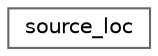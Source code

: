 digraph "类继承关系图"
{
 // LATEX_PDF_SIZE
  bgcolor="transparent";
  edge [fontname=Helvetica,fontsize=10,labelfontname=Helvetica,labelfontsize=10];
  node [fontname=Helvetica,fontsize=10,shape=box,height=0.2,width=0.4];
  rankdir="LR";
  Node0 [id="Node000000",label="source_loc",height=0.2,width=0.4,color="grey40", fillcolor="white", style="filled",URL="$structspdlog_1_1source__loc.html",tooltip=" "];
}
